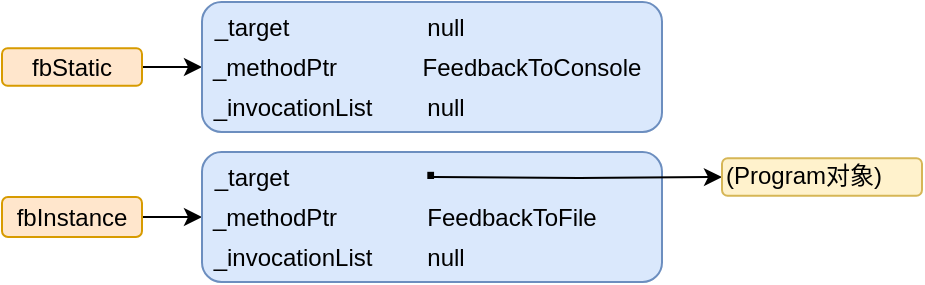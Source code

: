 <mxfile version="13.9.9" type="device"><diagram id="eLTa1Btp_zfPXQV7GXbo" name="第 1 页"><mxGraphModel dx="632" dy="555" grid="1" gridSize="10" guides="1" tooltips="1" connect="1" arrows="1" fold="1" page="1" pageScale="1" pageWidth="827" pageHeight="1169" math="0" shadow="0"><root><mxCell id="0"/><mxCell id="1" parent="0"/><mxCell id="TYRYgofvc2agowu7bQOd-41" style="edgeStyle=orthogonalEdgeStyle;rounded=0;orthogonalLoop=1;jettySize=auto;html=1;entryX=0;entryY=0.5;entryDx=0;entryDy=0;" edge="1" parent="1" source="TYRYgofvc2agowu7bQOd-1" target="TYRYgofvc2agowu7bQOd-32"><mxGeometry relative="1" as="geometry"/></mxCell><mxCell id="TYRYgofvc2agowu7bQOd-1" value="fbInstance" style="rounded=1;whiteSpace=wrap;html=1;fillColor=#ffe6cc;strokeColor=#d79b00;" vertex="1" parent="1"><mxGeometry x="180" y="552.5" width="70" height="20" as="geometry"/></mxCell><mxCell id="TYRYgofvc2agowu7bQOd-40" style="edgeStyle=orthogonalEdgeStyle;rounded=0;orthogonalLoop=1;jettySize=auto;html=1;entryX=0;entryY=0.5;entryDx=0;entryDy=0;" edge="1" parent="1" source="TYRYgofvc2agowu7bQOd-2" target="TYRYgofvc2agowu7bQOd-3"><mxGeometry relative="1" as="geometry"/></mxCell><mxCell id="TYRYgofvc2agowu7bQOd-2" value="fbStatic" style="rounded=1;whiteSpace=wrap;html=1;fillColor=#ffe6cc;strokeColor=#d79b00;" vertex="1" parent="1"><mxGeometry x="180" y="478.13" width="70" height="18.75" as="geometry"/></mxCell><mxCell id="TYRYgofvc2agowu7bQOd-3" value="" style="rounded=1;whiteSpace=wrap;html=1;align=left;fillColor=#dae8fc;strokeColor=#6c8ebf;" vertex="1" parent="1"><mxGeometry x="280" y="455" width="230" height="65" as="geometry"/></mxCell><mxCell id="TYRYgofvc2agowu7bQOd-12" value="_invocationList" style="text;html=1;strokeColor=none;fillColor=none;align=center;verticalAlign=middle;whiteSpace=wrap;rounded=0;" vertex="1" parent="1"><mxGeometry x="285" y="497.5" width="81" height="20" as="geometry"/></mxCell><mxCell id="TYRYgofvc2agowu7bQOd-13" value="_methodPtr" style="text;html=1;strokeColor=none;fillColor=none;align=center;verticalAlign=middle;whiteSpace=wrap;rounded=0;" vertex="1" parent="1"><mxGeometry x="285" y="477.5" width="63" height="20" as="geometry"/></mxCell><mxCell id="TYRYgofvc2agowu7bQOd-14" value="null" style="text;html=1;strokeColor=none;fillColor=none;align=center;verticalAlign=middle;whiteSpace=wrap;rounded=0;" vertex="1" parent="1"><mxGeometry x="392" y="457.5" width="20" height="20" as="geometry"/></mxCell><mxCell id="TYRYgofvc2agowu7bQOd-15" value="_target" style="text;html=1;strokeColor=none;fillColor=none;align=center;verticalAlign=middle;whiteSpace=wrap;rounded=0;" vertex="1" parent="1"><mxGeometry x="285" y="457.5" width="40" height="20" as="geometry"/></mxCell><mxCell id="TYRYgofvc2agowu7bQOd-30" value="null" style="text;html=1;strokeColor=none;fillColor=none;align=center;verticalAlign=middle;whiteSpace=wrap;rounded=0;" vertex="1" parent="1"><mxGeometry x="392" y="497.5" width="20" height="20" as="geometry"/></mxCell><mxCell id="TYRYgofvc2agowu7bQOd-31" value="FeedbackToConsole" style="text;html=1;strokeColor=none;fillColor=none;align=center;verticalAlign=middle;whiteSpace=wrap;rounded=0;" vertex="1" parent="1"><mxGeometry x="435" y="477.5" width="20" height="20" as="geometry"/></mxCell><mxCell id="TYRYgofvc2agowu7bQOd-32" value="" style="rounded=1;whiteSpace=wrap;html=1;align=left;fillColor=#dae8fc;strokeColor=#6c8ebf;" vertex="1" parent="1"><mxGeometry x="280" y="530" width="230" height="65" as="geometry"/></mxCell><mxCell id="TYRYgofvc2agowu7bQOd-33" value="_invocationList" style="text;html=1;strokeColor=none;fillColor=none;align=center;verticalAlign=middle;whiteSpace=wrap;rounded=0;" vertex="1" parent="1"><mxGeometry x="285" y="572.5" width="81" height="20" as="geometry"/></mxCell><mxCell id="TYRYgofvc2agowu7bQOd-34" value="_methodPtr" style="text;html=1;strokeColor=none;fillColor=none;align=center;verticalAlign=middle;whiteSpace=wrap;rounded=0;" vertex="1" parent="1"><mxGeometry x="285" y="552.5" width="63" height="20" as="geometry"/></mxCell><mxCell id="TYRYgofvc2agowu7bQOd-42" style="edgeStyle=orthogonalEdgeStyle;rounded=0;orthogonalLoop=1;jettySize=auto;html=1;entryX=0;entryY=0.5;entryDx=0;entryDy=0;" edge="1" parent="1" target="TYRYgofvc2agowu7bQOd-39"><mxGeometry relative="1" as="geometry"><mxPoint x="396" y="542.5" as="sourcePoint"/><mxPoint x="546" y="542.5" as="targetPoint"/></mxGeometry></mxCell><mxCell id="TYRYgofvc2agowu7bQOd-35" value="&lt;b&gt;&lt;font style=&quot;font-size: 24px&quot;&gt;·&lt;/font&gt;&lt;/b&gt;" style="text;html=1;strokeColor=none;fillColor=none;align=center;verticalAlign=middle;whiteSpace=wrap;rounded=0;" vertex="1" parent="1"><mxGeometry x="393.5" y="531.87" width="3" height="20" as="geometry"/></mxCell><mxCell id="TYRYgofvc2agowu7bQOd-36" value="_target" style="text;html=1;strokeColor=none;fillColor=none;align=center;verticalAlign=middle;whiteSpace=wrap;rounded=0;" vertex="1" parent="1"><mxGeometry x="285" y="532.5" width="40" height="20" as="geometry"/></mxCell><mxCell id="TYRYgofvc2agowu7bQOd-37" value="null" style="text;html=1;strokeColor=none;fillColor=none;align=center;verticalAlign=middle;whiteSpace=wrap;rounded=0;" vertex="1" parent="1"><mxGeometry x="392" y="572.5" width="20" height="20" as="geometry"/></mxCell><mxCell id="TYRYgofvc2agowu7bQOd-38" value="FeedbackToFile" style="text;html=1;strokeColor=none;fillColor=none;align=center;verticalAlign=middle;whiteSpace=wrap;rounded=0;" vertex="1" parent="1"><mxGeometry x="425" y="552.5" width="20" height="20" as="geometry"/></mxCell><mxCell id="TYRYgofvc2agowu7bQOd-39" value="(Program对象)" style="rounded=1;whiteSpace=wrap;html=1;align=left;fillColor=#fff2cc;strokeColor=#d6b656;" vertex="1" parent="1"><mxGeometry x="540" y="533.12" width="100" height="18.75" as="geometry"/></mxCell></root></mxGraphModel></diagram></mxfile>